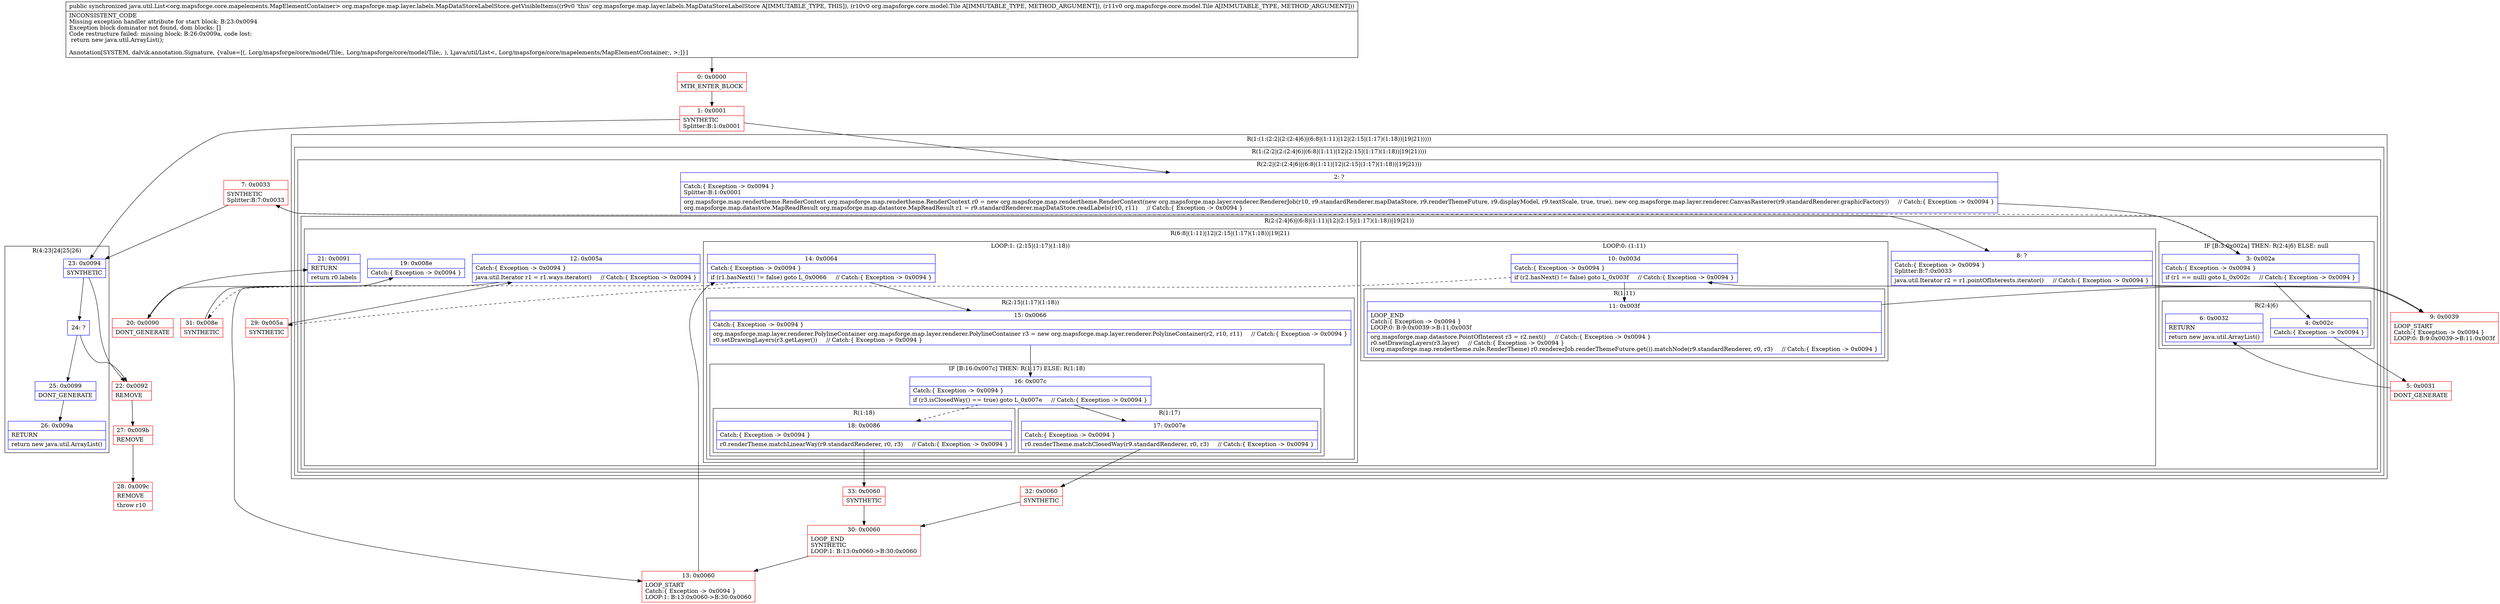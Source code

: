 digraph "CFG fororg.mapsforge.map.layer.labels.MapDataStoreLabelStore.getVisibleItems(Lorg\/mapsforge\/core\/model\/Tile;Lorg\/mapsforge\/core\/model\/Tile;)Ljava\/util\/List;" {
subgraph cluster_Region_822176329 {
label = "R(1:(1:(2:2|(2:(2:4|6)|(6:8|(1:11)|12|(2:15|(1:17)(1:18))|19|21)))))";
node [shape=record,color=blue];
subgraph cluster_Region_459172637 {
label = "R(1:(2:2|(2:(2:4|6)|(6:8|(1:11)|12|(2:15|(1:17)(1:18))|19|21))))";
node [shape=record,color=blue];
subgraph cluster_Region_1038518582 {
label = "R(2:2|(2:(2:4|6)|(6:8|(1:11)|12|(2:15|(1:17)(1:18))|19|21)))";
node [shape=record,color=blue];
Node_2 [shape=record,label="{2\:\ ?|Catch:\{ Exception \-\> 0x0094 \}\lSplitter:B:1:0x0001\l|org.mapsforge.map.rendertheme.RenderContext org.mapsforge.map.rendertheme.RenderContext r0 = new org.mapsforge.map.rendertheme.RenderContext(new org.mapsforge.map.layer.renderer.RendererJob(r10, r9.standardRenderer.mapDataStore, r9.renderThemeFuture, r9.displayModel, r9.textScale, true, true), new org.mapsforge.map.layer.renderer.CanvasRasterer(r9.standardRenderer.graphicFactory))     \/\/ Catch:\{ Exception \-\> 0x0094 \}\lorg.mapsforge.map.datastore.MapReadResult org.mapsforge.map.datastore.MapReadResult r1 = r9.standardRenderer.mapDataStore.readLabels(r10, r11)     \/\/ Catch:\{ Exception \-\> 0x0094 \}\l}"];
subgraph cluster_Region_810302355 {
label = "R(2:(2:4|6)|(6:8|(1:11)|12|(2:15|(1:17)(1:18))|19|21))";
node [shape=record,color=blue];
subgraph cluster_IfRegion_423786125 {
label = "IF [B:3:0x002a] THEN: R(2:4|6) ELSE: null";
node [shape=record,color=blue];
Node_3 [shape=record,label="{3\:\ 0x002a|Catch:\{ Exception \-\> 0x0094 \}\l|if (r1 == null) goto L_0x002c     \/\/ Catch:\{ Exception \-\> 0x0094 \}\l}"];
subgraph cluster_Region_1984741721 {
label = "R(2:4|6)";
node [shape=record,color=blue];
Node_4 [shape=record,label="{4\:\ 0x002c|Catch:\{ Exception \-\> 0x0094 \}\l}"];
Node_6 [shape=record,label="{6\:\ 0x0032|RETURN\l|return new java.util.ArrayList()\l}"];
}
}
subgraph cluster_Region_1735429118 {
label = "R(6:8|(1:11)|12|(2:15|(1:17)(1:18))|19|21)";
node [shape=record,color=blue];
Node_8 [shape=record,label="{8\:\ ?|Catch:\{ Exception \-\> 0x0094 \}\lSplitter:B:7:0x0033\l|java.util.Iterator r2 = r1.pointOfInterests.iterator()     \/\/ Catch:\{ Exception \-\> 0x0094 \}\l}"];
subgraph cluster_LoopRegion_1277542139 {
label = "LOOP:0: (1:11)";
node [shape=record,color=blue];
Node_10 [shape=record,label="{10\:\ 0x003d|Catch:\{ Exception \-\> 0x0094 \}\l|if (r2.hasNext() != false) goto L_0x003f     \/\/ Catch:\{ Exception \-\> 0x0094 \}\l}"];
subgraph cluster_Region_299824711 {
label = "R(1:11)";
node [shape=record,color=blue];
Node_11 [shape=record,label="{11\:\ 0x003f|LOOP_END\lCatch:\{ Exception \-\> 0x0094 \}\lLOOP:0: B:9:0x0039\-\>B:11:0x003f\l|org.mapsforge.map.datastore.PointOfInterest r3 = r2.next()     \/\/ Catch:\{ Exception \-\> 0x0094 \}\lr0.setDrawingLayers(r3.layer)     \/\/ Catch:\{ Exception \-\> 0x0094 \}\l((org.mapsforge.map.rendertheme.rule.RenderTheme) r0.rendererJob.renderThemeFuture.get()).matchNode(r9.standardRenderer, r0, r3)     \/\/ Catch:\{ Exception \-\> 0x0094 \}\l}"];
}
}
Node_12 [shape=record,label="{12\:\ 0x005a|Catch:\{ Exception \-\> 0x0094 \}\l|java.util.Iterator r1 = r1.ways.iterator()     \/\/ Catch:\{ Exception \-\> 0x0094 \}\l}"];
subgraph cluster_LoopRegion_608908001 {
label = "LOOP:1: (2:15|(1:17)(1:18))";
node [shape=record,color=blue];
Node_14 [shape=record,label="{14\:\ 0x0064|Catch:\{ Exception \-\> 0x0094 \}\l|if (r1.hasNext() != false) goto L_0x0066     \/\/ Catch:\{ Exception \-\> 0x0094 \}\l}"];
subgraph cluster_Region_1403370784 {
label = "R(2:15|(1:17)(1:18))";
node [shape=record,color=blue];
Node_15 [shape=record,label="{15\:\ 0x0066|Catch:\{ Exception \-\> 0x0094 \}\l|org.mapsforge.map.layer.renderer.PolylineContainer org.mapsforge.map.layer.renderer.PolylineContainer r3 = new org.mapsforge.map.layer.renderer.PolylineContainer(r2, r10, r11)     \/\/ Catch:\{ Exception \-\> 0x0094 \}\lr0.setDrawingLayers(r3.getLayer())     \/\/ Catch:\{ Exception \-\> 0x0094 \}\l}"];
subgraph cluster_IfRegion_1946228151 {
label = "IF [B:16:0x007c] THEN: R(1:17) ELSE: R(1:18)";
node [shape=record,color=blue];
Node_16 [shape=record,label="{16\:\ 0x007c|Catch:\{ Exception \-\> 0x0094 \}\l|if (r3.isClosedWay() == true) goto L_0x007e     \/\/ Catch:\{ Exception \-\> 0x0094 \}\l}"];
subgraph cluster_Region_140291676 {
label = "R(1:17)";
node [shape=record,color=blue];
Node_17 [shape=record,label="{17\:\ 0x007e|Catch:\{ Exception \-\> 0x0094 \}\l|r0.renderTheme.matchClosedWay(r9.standardRenderer, r0, r3)     \/\/ Catch:\{ Exception \-\> 0x0094 \}\l}"];
}
subgraph cluster_Region_24783192 {
label = "R(1:18)";
node [shape=record,color=blue];
Node_18 [shape=record,label="{18\:\ 0x0086|Catch:\{ Exception \-\> 0x0094 \}\l|r0.renderTheme.matchLinearWay(r9.standardRenderer, r0, r3)     \/\/ Catch:\{ Exception \-\> 0x0094 \}\l}"];
}
}
}
}
Node_19 [shape=record,label="{19\:\ 0x008e|Catch:\{ Exception \-\> 0x0094 \}\l}"];
Node_21 [shape=record,label="{21\:\ 0x0091|RETURN\l|return r0.labels\l}"];
}
}
}
}
}
subgraph cluster_Region_1963591000 {
label = "R(4:23|24|25|26)";
node [shape=record,color=blue];
Node_23 [shape=record,label="{23\:\ 0x0094|SYNTHETIC\l}"];
Node_24 [shape=record,label="{24\:\ ?}"];
Node_25 [shape=record,label="{25\:\ 0x0099|DONT_GENERATE\l}"];
Node_26 [shape=record,label="{26\:\ 0x009a|RETURN\l|return new java.util.ArrayList()\l}"];
}
Node_0 [shape=record,color=red,label="{0\:\ 0x0000|MTH_ENTER_BLOCK\l}"];
Node_1 [shape=record,color=red,label="{1\:\ 0x0001|SYNTHETIC\lSplitter:B:1:0x0001\l}"];
Node_5 [shape=record,color=red,label="{5\:\ 0x0031|DONT_GENERATE\l}"];
Node_7 [shape=record,color=red,label="{7\:\ 0x0033|SYNTHETIC\lSplitter:B:7:0x0033\l}"];
Node_9 [shape=record,color=red,label="{9\:\ 0x0039|LOOP_START\lCatch:\{ Exception \-\> 0x0094 \}\lLOOP:0: B:9:0x0039\-\>B:11:0x003f\l}"];
Node_13 [shape=record,color=red,label="{13\:\ 0x0060|LOOP_START\lCatch:\{ Exception \-\> 0x0094 \}\lLOOP:1: B:13:0x0060\-\>B:30:0x0060\l}"];
Node_20 [shape=record,color=red,label="{20\:\ 0x0090|DONT_GENERATE\l}"];
Node_22 [shape=record,color=red,label="{22\:\ 0x0092|REMOVE\l}"];
Node_27 [shape=record,color=red,label="{27\:\ 0x009b|REMOVE\l}"];
Node_28 [shape=record,color=red,label="{28\:\ 0x009c|REMOVE\l|throw r10\l}"];
Node_29 [shape=record,color=red,label="{29\:\ 0x005a|SYNTHETIC\l}"];
Node_30 [shape=record,color=red,label="{30\:\ 0x0060|LOOP_END\lSYNTHETIC\lLOOP:1: B:13:0x0060\-\>B:30:0x0060\l}"];
Node_31 [shape=record,color=red,label="{31\:\ 0x008e|SYNTHETIC\l}"];
Node_32 [shape=record,color=red,label="{32\:\ 0x0060|SYNTHETIC\l}"];
Node_33 [shape=record,color=red,label="{33\:\ 0x0060|SYNTHETIC\l}"];
MethodNode[shape=record,label="{public synchronized java.util.List\<org.mapsforge.core.mapelements.MapElementContainer\> org.mapsforge.map.layer.labels.MapDataStoreLabelStore.getVisibleItems((r9v0 'this' org.mapsforge.map.layer.labels.MapDataStoreLabelStore A[IMMUTABLE_TYPE, THIS]), (r10v0 org.mapsforge.core.model.Tile A[IMMUTABLE_TYPE, METHOD_ARGUMENT]), (r11v0 org.mapsforge.core.model.Tile A[IMMUTABLE_TYPE, METHOD_ARGUMENT]))  | INCONSISTENT_CODE\lMissing exception handler attribute for start block: B:23:0x0094\lException block dominator not found, dom blocks: []\lCode restructure failed: missing block: B:26:0x009a, code lost:\l    return new java.util.ArrayList();\l\lAnnotation[SYSTEM, dalvik.annotation.Signature, \{value=[(, Lorg\/mapsforge\/core\/model\/Tile;, Lorg\/mapsforge\/core\/model\/Tile;, ), Ljava\/util\/List\<, Lorg\/mapsforge\/core\/mapelements\/MapElementContainer;, \>;]\}]\l}"];
MethodNode -> Node_0;
Node_2 -> Node_3;
Node_3 -> Node_4;
Node_3 -> Node_7[style=dashed];
Node_4 -> Node_5;
Node_8 -> Node_9;
Node_10 -> Node_11;
Node_10 -> Node_29[style=dashed];
Node_11 -> Node_9;
Node_12 -> Node_13;
Node_14 -> Node_15;
Node_14 -> Node_31[style=dashed];
Node_15 -> Node_16;
Node_16 -> Node_17;
Node_16 -> Node_18[style=dashed];
Node_17 -> Node_32;
Node_18 -> Node_33;
Node_19 -> Node_20;
Node_23 -> Node_24;
Node_23 -> Node_22;
Node_24 -> Node_25;
Node_24 -> Node_22;
Node_25 -> Node_26;
Node_0 -> Node_1;
Node_1 -> Node_2;
Node_1 -> Node_23;
Node_5 -> Node_6;
Node_7 -> Node_8;
Node_7 -> Node_23;
Node_9 -> Node_10;
Node_13 -> Node_14;
Node_20 -> Node_21;
Node_22 -> Node_27;
Node_27 -> Node_28;
Node_29 -> Node_12;
Node_30 -> Node_13;
Node_31 -> Node_19;
Node_32 -> Node_30;
Node_33 -> Node_30;
}

